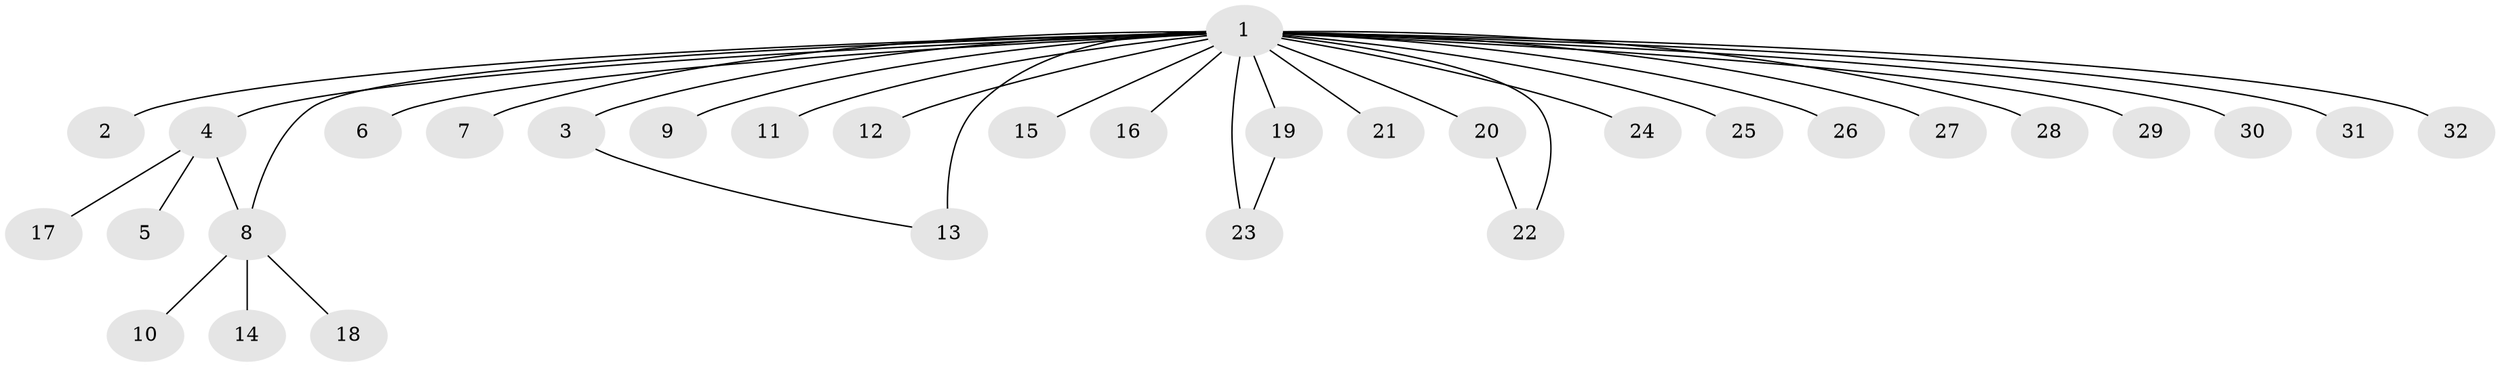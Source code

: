 // original degree distribution, {31: 0.015873015873015872, 1: 0.5714285714285714, 4: 0.047619047619047616, 2: 0.2222222222222222, 9: 0.015873015873015872, 3: 0.12698412698412698}
// Generated by graph-tools (version 1.1) at 2025/35/03/09/25 02:35:25]
// undirected, 32 vertices, 35 edges
graph export_dot {
graph [start="1"]
  node [color=gray90,style=filled];
  1;
  2;
  3;
  4;
  5;
  6;
  7;
  8;
  9;
  10;
  11;
  12;
  13;
  14;
  15;
  16;
  17;
  18;
  19;
  20;
  21;
  22;
  23;
  24;
  25;
  26;
  27;
  28;
  29;
  30;
  31;
  32;
  1 -- 2 [weight=1.0];
  1 -- 3 [weight=1.0];
  1 -- 4 [weight=1.0];
  1 -- 6 [weight=1.0];
  1 -- 7 [weight=1.0];
  1 -- 8 [weight=1.0];
  1 -- 9 [weight=1.0];
  1 -- 11 [weight=1.0];
  1 -- 12 [weight=1.0];
  1 -- 13 [weight=2.0];
  1 -- 15 [weight=1.0];
  1 -- 16 [weight=1.0];
  1 -- 19 [weight=2.0];
  1 -- 20 [weight=1.0];
  1 -- 21 [weight=1.0];
  1 -- 22 [weight=1.0];
  1 -- 23 [weight=1.0];
  1 -- 24 [weight=1.0];
  1 -- 25 [weight=1.0];
  1 -- 26 [weight=1.0];
  1 -- 27 [weight=1.0];
  1 -- 28 [weight=1.0];
  1 -- 29 [weight=1.0];
  1 -- 30 [weight=1.0];
  1 -- 31 [weight=1.0];
  1 -- 32 [weight=1.0];
  3 -- 13 [weight=1.0];
  4 -- 5 [weight=1.0];
  4 -- 8 [weight=3.0];
  4 -- 17 [weight=1.0];
  8 -- 10 [weight=1.0];
  8 -- 14 [weight=1.0];
  8 -- 18 [weight=1.0];
  19 -- 23 [weight=1.0];
  20 -- 22 [weight=1.0];
}
